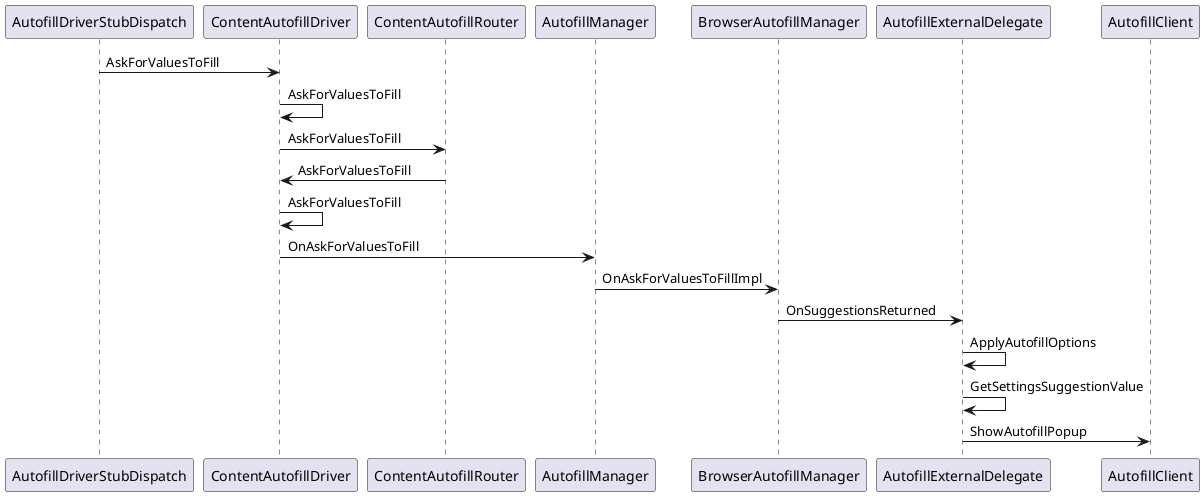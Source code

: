 @startuml
AutofillDriverStubDispatch->ContentAutofillDriver : AskForValuesToFill
ContentAutofillDriver->ContentAutofillDriver : AskForValuesToFill
ContentAutofillDriver->ContentAutofillRouter : AskForValuesToFill
ContentAutofillRouter->ContentAutofillDriver : AskForValuesToFill
ContentAutofillDriver->ContentAutofillDriver : AskForValuesToFill
ContentAutofillDriver->AutofillManager : OnAskForValuesToFill
AutofillManager->BrowserAutofillManager : OnAskForValuesToFillImpl
BrowserAutofillManager->AutofillExternalDelegate : OnSuggestionsReturned
AutofillExternalDelegate->AutofillExternalDelegate : ApplyAutofillOptions
AutofillExternalDelegate->AutofillExternalDelegate : GetSettingsSuggestionValue
AutofillExternalDelegate->AutofillClient: ShowAutofillPopup
@enduml